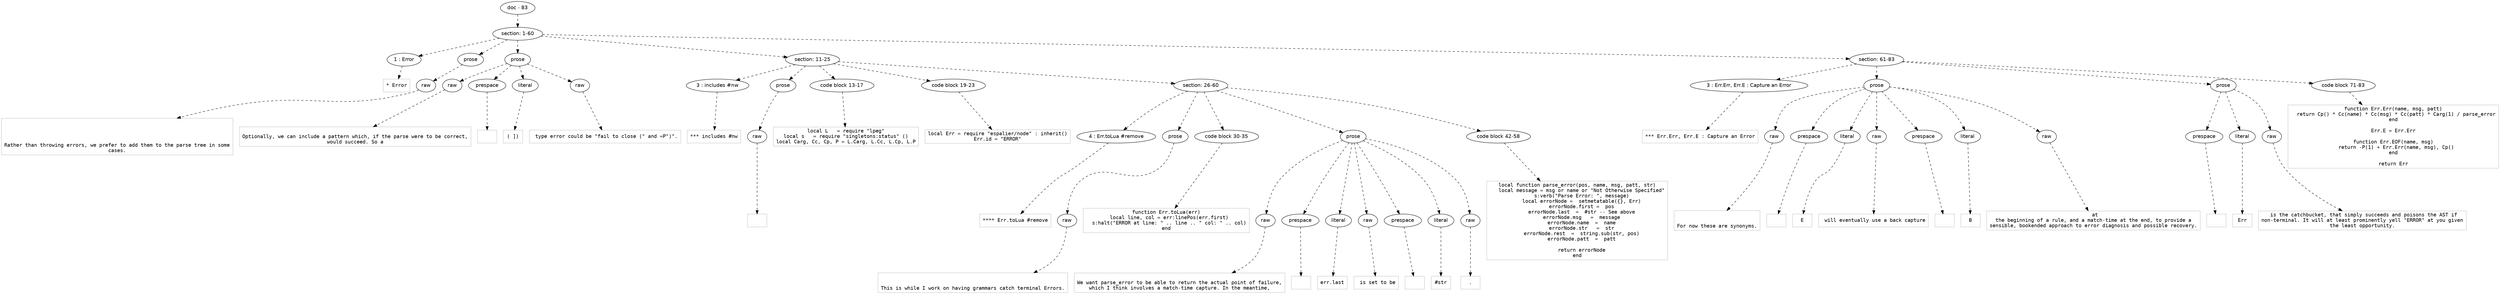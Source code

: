 digraph lpegNode {

node [fontname=Helvetica]
edge [style=dashed]

doc_0 [label="doc - 83"]


doc_0 -> { section_1}
{rank=same; section_1}

section_1 [label="section: 1-60"]


// END RANK doc_0

section_1 -> { header_2 prose_3 prose_4 section_5 section_6}
{rank=same; header_2 prose_3 prose_4 section_5 section_6}

header_2 [label="1 : Error"]

prose_3 [label="prose"]

prose_4 [label="prose"]

section_5 [label="section: 11-25"]

section_6 [label="section: 61-83"]


// END RANK section_1

header_2 -> leaf_7
leaf_7  [color=Gray,shape=rectangle,fontname=Inconsolata,label="* Error"]
// END RANK header_2

prose_3 -> { raw_8}
{rank=same; raw_8}

raw_8 [label="raw"]


// END RANK prose_3

raw_8 -> leaf_9
leaf_9  [color=Gray,shape=rectangle,fontname=Inconsolata,label="



Rather than throwing errors, we prefer to add them to the parse tree in some
cases.
"]
// END RANK raw_8

prose_4 -> { raw_10 prespace_11 literal_12 raw_13}
{rank=same; raw_10 prespace_11 literal_12 raw_13}

raw_10 [label="raw"]

prespace_11 [label="prespace"]

literal_12 [label="literal"]

raw_13 [label="raw"]


// END RANK prose_4

raw_10 -> leaf_14
leaf_14  [color=Gray,shape=rectangle,fontname=Inconsolata,label="
Optionally, we can include a pattern which, if the parse were to be correct,
would succeed. So a"]
// END RANK raw_10

prespace_11 -> leaf_15
leaf_15  [color=Gray,shape=rectangle,fontname=Inconsolata,label=" "]
// END RANK prespace_11

literal_12 -> leaf_16
leaf_16  [color=Gray,shape=rectangle,fontname=Inconsolata,label="( ])"]
// END RANK literal_12

raw_13 -> leaf_17
leaf_17  [color=Gray,shape=rectangle,fontname=Inconsolata,label=" type error could be \"fail to close (\" and =P\")\".
"]
// END RANK raw_13

section_5 -> { header_18 prose_19 codeblock_20 codeblock_21 section_22}
{rank=same; header_18 prose_19 codeblock_20 codeblock_21 section_22}

header_18 [label="3 : includes #nw"]

prose_19 [label="prose"]

codeblock_20 [label="code block 13-17"]

codeblock_21 [label="code block 19-23"]

section_22 [label="section: 26-60"]


// END RANK section_5

header_18 -> leaf_23
leaf_23  [color=Gray,shape=rectangle,fontname=Inconsolata,label="*** includes #nw"]
// END RANK header_18

prose_19 -> { raw_24}
{rank=same; raw_24}

raw_24 [label="raw"]


// END RANK prose_19

raw_24 -> leaf_25
leaf_25  [color=Gray,shape=rectangle,fontname=Inconsolata,label="
"]
// END RANK raw_24

codeblock_20 -> leaf_26
leaf_26  [color=Gray,shape=rectangle,fontname=Inconsolata,label="local L   = require \"lpeg\"
local s   = require \"singletons:status\" ()
local Carg, Cc, Cp, P = L.Carg, L.Cc, L.Cp, L.P"]
// END RANK codeblock_20

codeblock_21 -> leaf_27
leaf_27  [color=Gray,shape=rectangle,fontname=Inconsolata,label="local Err = require \"espalier/node\" : inherit()
Err.id = \"ERROR\"
"]
// END RANK codeblock_21

section_22 -> { header_28 prose_29 codeblock_30 prose_31 codeblock_32}
{rank=same; header_28 prose_29 codeblock_30 prose_31 codeblock_32}

header_28 [label="4 : Err.toLua #remove"]

prose_29 [label="prose"]

codeblock_30 [label="code block 30-35"]

prose_31 [label="prose"]

codeblock_32 [label="code block 42-58"]


// END RANK section_22

header_28 -> leaf_33
leaf_33  [color=Gray,shape=rectangle,fontname=Inconsolata,label="**** Err.toLua #remove"]
// END RANK header_28

prose_29 -> { raw_34}
{rank=same; raw_34}

raw_34 [label="raw"]


// END RANK prose_29

raw_34 -> leaf_35
leaf_35  [color=Gray,shape=rectangle,fontname=Inconsolata,label="

This is while I work on having grammars catch terminal Errors.
"]
// END RANK raw_34

codeblock_30 -> leaf_36
leaf_36  [color=Gray,shape=rectangle,fontname=Inconsolata,label="function Err.toLua(err)
  local line, col = err:linePos(err.first)
  s:halt(\"ERROR at line: \" .. line .. \" col: \" .. col)
end"]
// END RANK codeblock_30

prose_31 -> { raw_37 prespace_38 literal_39 raw_40 prespace_41 literal_42 raw_43}
{rank=same; raw_37 prespace_38 literal_39 raw_40 prespace_41 literal_42 raw_43}

raw_37 [label="raw"]

prespace_38 [label="prespace"]

literal_39 [label="literal"]

raw_40 [label="raw"]

prespace_41 [label="prespace"]

literal_42 [label="literal"]

raw_43 [label="raw"]


// END RANK prose_31

raw_37 -> leaf_44
leaf_44  [color=Gray,shape=rectangle,fontname=Inconsolata,label="
We want parse_error to be able to return the actual point of failure,
which I think involves a match-time capture. In the meantime,"]
// END RANK raw_37

prespace_38 -> leaf_45
leaf_45  [color=Gray,shape=rectangle,fontname=Inconsolata,label=""]
// END RANK prespace_38

literal_39 -> leaf_46
leaf_46  [color=Gray,shape=rectangle,fontname=Inconsolata,label="err.last"]
// END RANK literal_39

raw_40 -> leaf_47
leaf_47  [color=Gray,shape=rectangle,fontname=Inconsolata,label=" is set to be"]
// END RANK raw_40

prespace_41 -> leaf_48
leaf_48  [color=Gray,shape=rectangle,fontname=Inconsolata,label=" "]
// END RANK prespace_41

literal_42 -> leaf_49
leaf_49  [color=Gray,shape=rectangle,fontname=Inconsolata,label="#str"]
// END RANK literal_42

raw_43 -> leaf_50
leaf_50  [color=Gray,shape=rectangle,fontname=Inconsolata,label=".
"]
// END RANK raw_43

codeblock_32 -> leaf_51
leaf_51  [color=Gray,shape=rectangle,fontname=Inconsolata,label="local function parse_error(pos, name, msg, patt, str)
   local message = msg or name or \"Not Otherwise Specified\"
   s:verb(\"Parse Error: \", message)
   local errorNode =  setmetatable({}, Err)
   errorNode.first =  pos
   errorNode.last  =  #str -- See above
   errorNode.msg   =  message
   errorNode.name  =  name
   errorNode.str   =  str
   errorNode.rest  =  string.sub(str, pos)
   errorNode.patt  =  patt

   return errorNode
end
"]
// END RANK codeblock_32

section_6 -> { header_52 prose_53 prose_54 codeblock_55}
{rank=same; header_52 prose_53 prose_54 codeblock_55}

header_52 [label="3 : Err.Err, Err.E : Capture an Error"]

prose_53 [label="prose"]

prose_54 [label="prose"]

codeblock_55 [label="code block 71-83"]


// END RANK section_6

header_52 -> leaf_56
leaf_56  [color=Gray,shape=rectangle,fontname=Inconsolata,label="*** Err.Err, Err.E : Capture an Error"]
// END RANK header_52

prose_53 -> { raw_57 prespace_58 literal_59 raw_60 prespace_61 literal_62 raw_63}
{rank=same; raw_57 prespace_58 literal_59 raw_60 prespace_61 literal_62 raw_63}

raw_57 [label="raw"]

prespace_58 [label="prespace"]

literal_59 [label="literal"]

raw_60 [label="raw"]

prespace_61 [label="prespace"]

literal_62 [label="literal"]

raw_63 [label="raw"]


// END RANK prose_53

raw_57 -> leaf_64
leaf_64  [color=Gray,shape=rectangle,fontname=Inconsolata,label="

For now these are synonyms."]
// END RANK raw_57

prespace_58 -> leaf_65
leaf_65  [color=Gray,shape=rectangle,fontname=Inconsolata,label=" "]
// END RANK prespace_58

literal_59 -> leaf_66
leaf_66  [color=Gray,shape=rectangle,fontname=Inconsolata,label="E"]
// END RANK literal_59

raw_60 -> leaf_67
leaf_67  [color=Gray,shape=rectangle,fontname=Inconsolata,label=" will eventually use a back capture"]
// END RANK raw_60

prespace_61 -> leaf_68
leaf_68  [color=Gray,shape=rectangle,fontname=Inconsolata,label=" "]
// END RANK prespace_61

literal_62 -> leaf_69
leaf_69  [color=Gray,shape=rectangle,fontname=Inconsolata,label="B"]
// END RANK literal_62

raw_63 -> leaf_70
leaf_70  [color=Gray,shape=rectangle,fontname=Inconsolata,label=" at
the beginning of a rule, and a match-time at the end, to provide a
sensible, bookended approach to error diagnosis and possible recovery.
"]
// END RANK raw_63

prose_54 -> { prespace_71 literal_72 raw_73}
{rank=same; prespace_71 literal_72 raw_73}

prespace_71 [label="prespace"]

literal_72 [label="literal"]

raw_73 [label="raw"]


// END RANK prose_54

prespace_71 -> leaf_74
leaf_74  [color=Gray,shape=rectangle,fontname=Inconsolata,label=""]
// END RANK prespace_71

literal_72 -> leaf_75
leaf_75  [color=Gray,shape=rectangle,fontname=Inconsolata,label="Err"]
// END RANK literal_72

raw_73 -> leaf_76
leaf_76  [color=Gray,shape=rectangle,fontname=Inconsolata,label=" is the catchbucket, that simply succeeds and poisons the AST if
non-terminal. It will at least prominently yell \"ERROR\" at you given
the least opportunity.
"]
// END RANK raw_73

codeblock_55 -> leaf_77
leaf_77  [color=Gray,shape=rectangle,fontname=Inconsolata,label="function Err.Err(name, msg, patt)
  return Cp() * Cc(name) * Cc(msg) * Cc(patt) * Carg(1) / parse_error
end

Err.E = Err.Err

function Err.EOF(name, msg)
  return -P(1) + Err.Err(name, msg), Cp()
end

return Err"]
// END RANK codeblock_55


}
